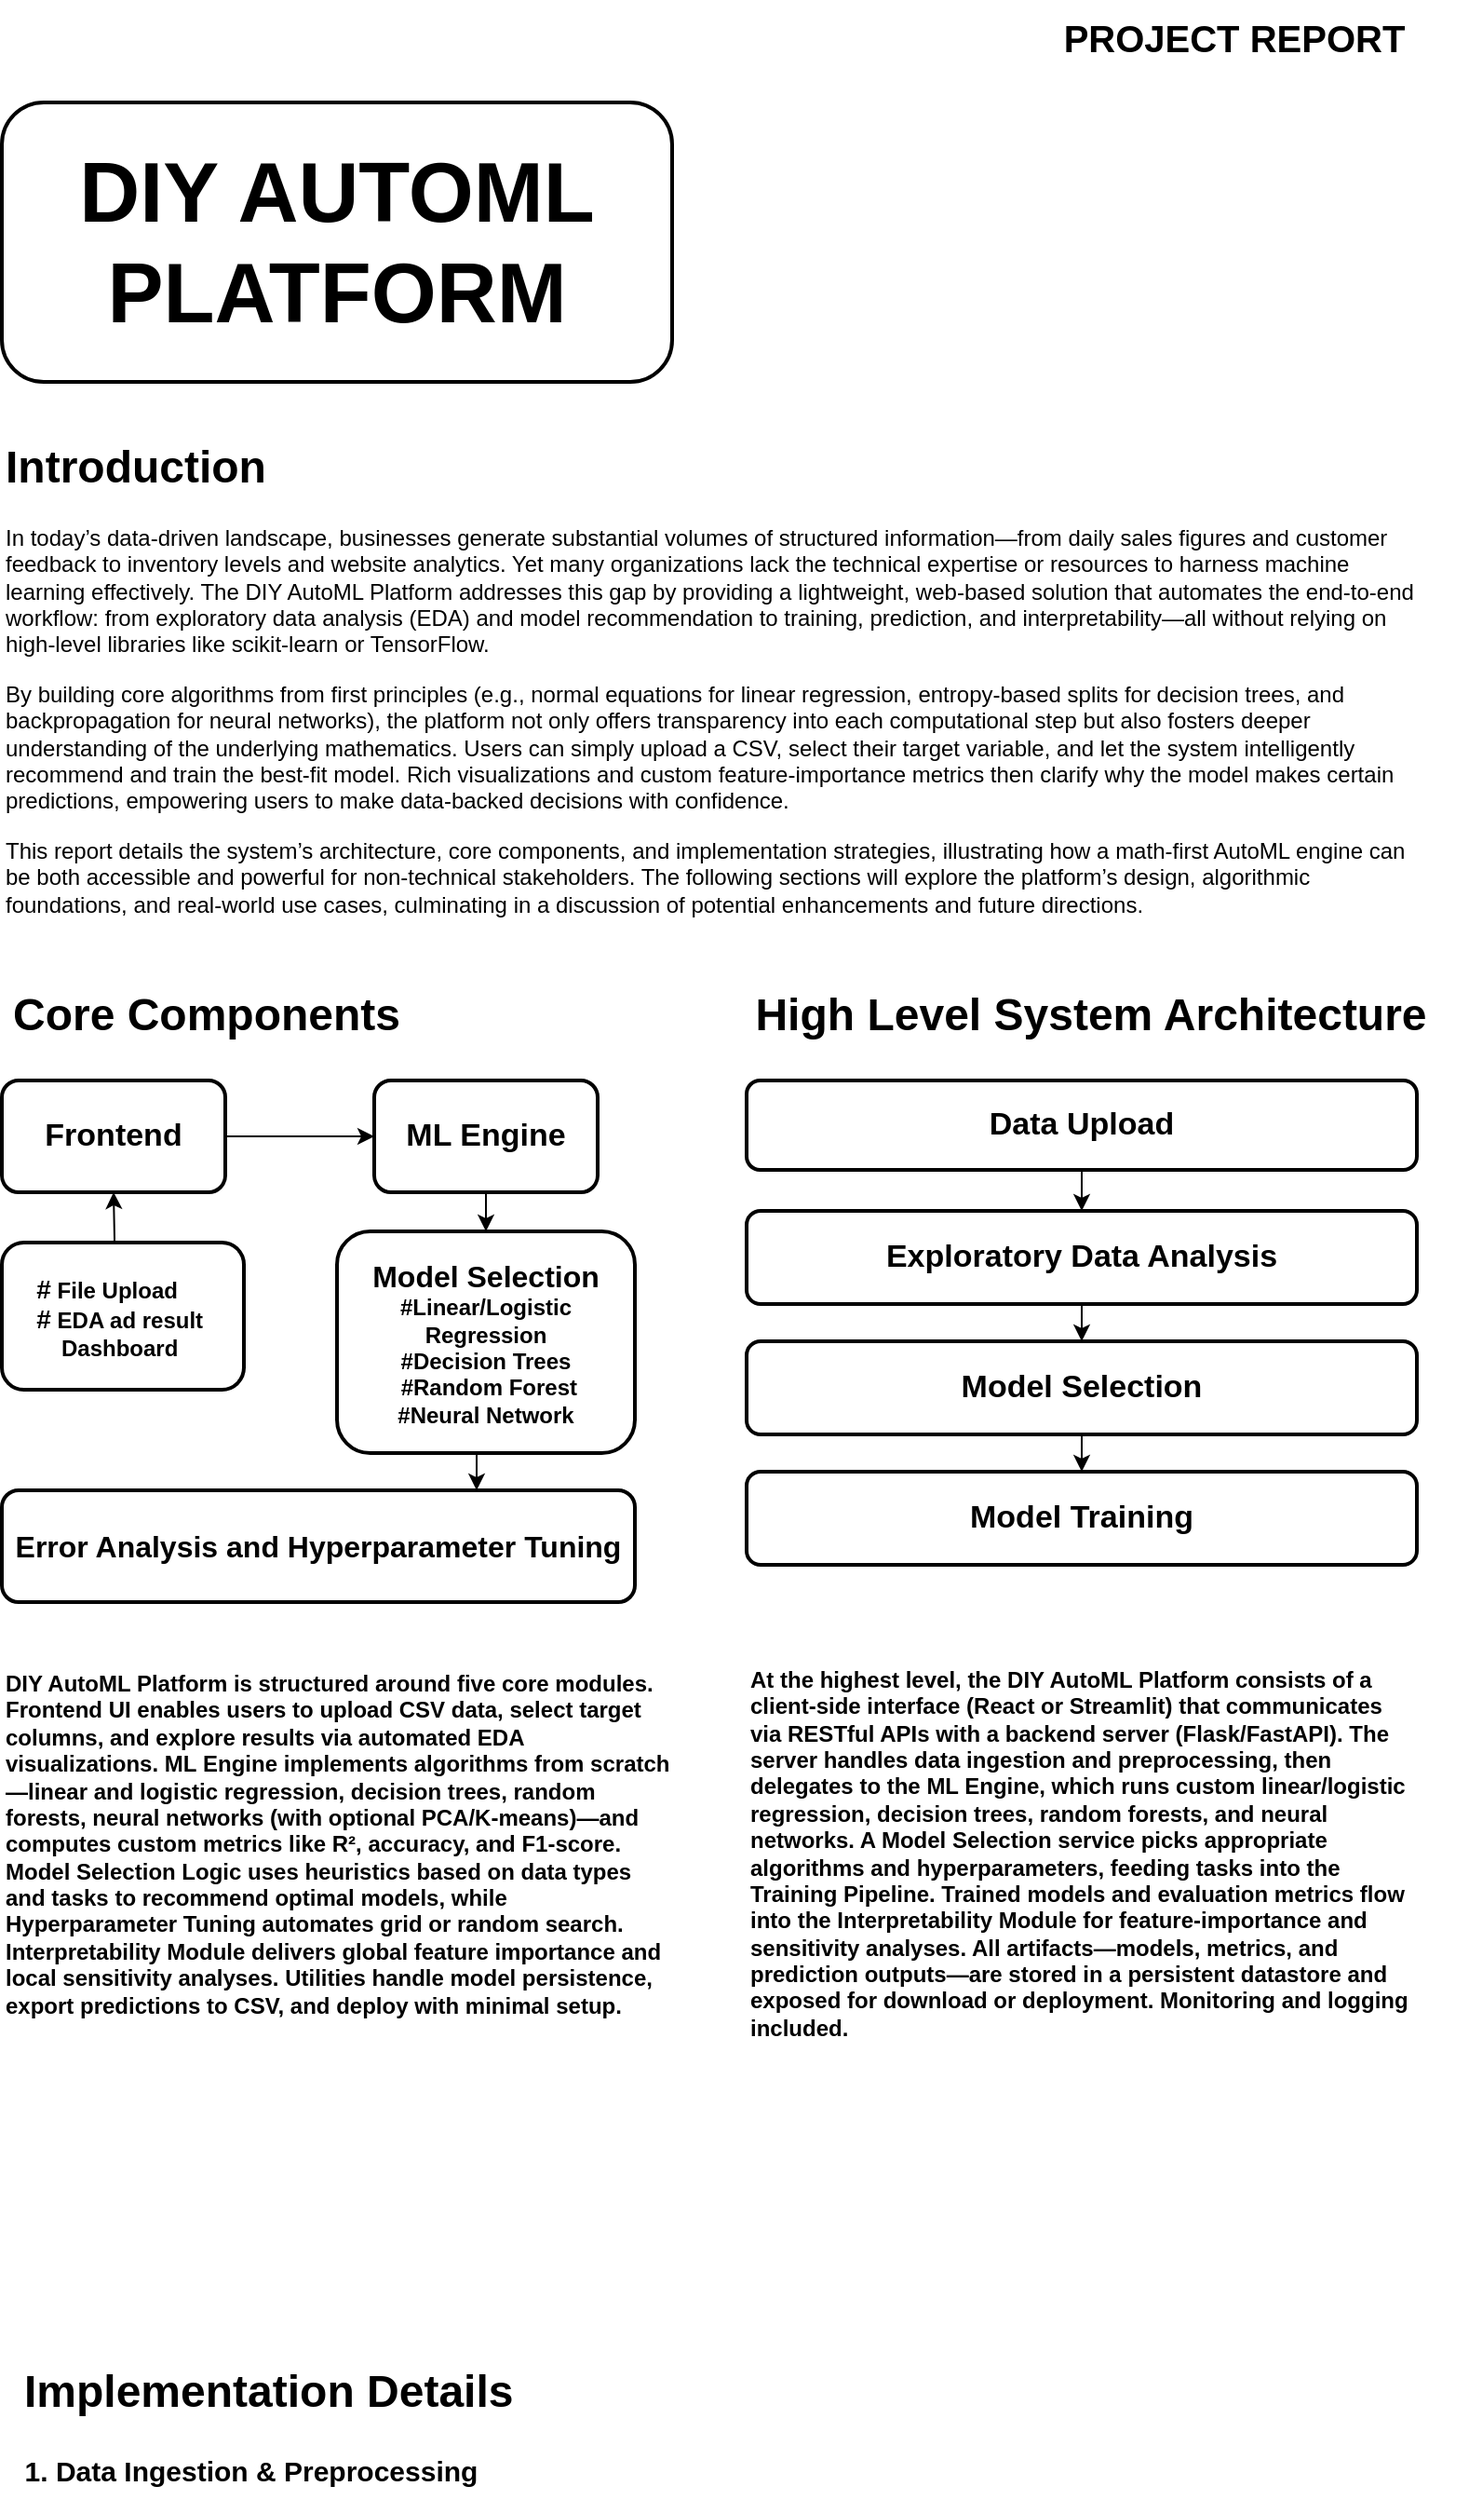 <mxfile version="26.2.13">
  <diagram name="Page-1" id="kHwdLyBV5pop8FvYFpwH">
    <mxGraphModel dx="1428" dy="783" grid="0" gridSize="10" guides="1" tooltips="1" connect="1" arrows="1" fold="1" page="1" pageScale="1" pageWidth="827" pageHeight="1169" background="light-dark(#FFFFFF,#FFFFFF)" math="0" shadow="0">
      <root>
        <mxCell id="0" />
        <mxCell id="1" parent="0" />
        <mxCell id="PVdDav53qMYlW7E-gHQP-3" value="&lt;font style=&quot;font-size: 45px; color: light-dark(rgb(0, 0, 0), rgb(0, 0, 0));&quot;&gt;&lt;b&gt;DIY AUTOML&lt;/b&gt;&lt;/font&gt;&lt;div&gt;&lt;font style=&quot;font-size: 45px; color: light-dark(rgb(0, 0, 0), rgb(0, 0, 0));&quot;&gt;&lt;b&gt;PLATFORM&lt;/b&gt;&lt;/font&gt;&lt;/div&gt;" style="rounded=1;whiteSpace=wrap;html=1;fillColor=light-dark(#FFFFFF,#FFFFFF);strokeWidth=2;strokeColor=light-dark(#000000,#000000);" vertex="1" parent="1">
          <mxGeometry x="40" y="65" width="360" height="150" as="geometry" />
        </mxCell>
        <mxCell id="PVdDav53qMYlW7E-gHQP-6" value="&lt;font style=&quot;font-size: 20px; color: light-dark(rgb(0, 0, 0), rgb(0, 0, 0));&quot;&gt;&lt;b&gt;PROJECT REPORT&lt;/b&gt;&lt;/font&gt;" style="text;html=1;align=center;verticalAlign=middle;whiteSpace=wrap;rounded=0;" vertex="1" parent="1">
          <mxGeometry x="577" y="10" width="250" height="40" as="geometry" />
        </mxCell>
        <mxCell id="PVdDav53qMYlW7E-gHQP-7" value="&lt;h1 style=&quot;margin-top: 0px;&quot;&gt;&lt;font style=&quot;color: light-dark(rgb(0, 0, 0), rgb(0, 0, 0));&quot;&gt;Introduction&lt;/font&gt;&lt;/h1&gt;&lt;div&gt;&lt;p class=&quot;&quot; data-end=&quot;635&quot; data-start=&quot;23&quot;&gt;&lt;font style=&quot;color: light-dark(rgb(0, 0, 0), rgb(0, 0, 0));&quot;&gt;In today’s data-driven landscape, businesses generate substantial volumes of structured information—from daily sales figures and customer feedback to inventory levels and website analytics. Yet many organizations lack the technical expertise or resources to harness machine learning effectively. The DIY AutoML Platform addresses this gap by providing a lightweight, web‑based solution that automates the end‑to‑end workflow: from exploratory data analysis (EDA) and model recommendation to training, prediction, and interpretability—all without relying on high‑level libraries like scikit‑learn or TensorFlow.&lt;/font&gt;&lt;/p&gt;&lt;p class=&quot;&quot; data-end=&quot;1268&quot; data-start=&quot;637&quot;&gt;&lt;font style=&quot;color: light-dark(rgb(0, 0, 0), rgb(0, 0, 0));&quot;&gt;By building core algorithms from first principles (e.g., normal equations for linear regression, entropy‑based splits for decision trees, and backpropagation for neural networks), the platform not only offers transparency into each computational step but also fosters deeper understanding of the underlying mathematics. Users can simply upload a CSV, select their target variable, and let the system intelligently recommend and train the best‑fit model. Rich visualizations and custom feature‑importance metrics then clarify why the model makes certain predictions, empowering users to make data‑backed decisions with confidence.&lt;/font&gt;&lt;/p&gt;&lt;p class=&quot;&quot; data-end=&quot;1663&quot; data-start=&quot;1270&quot;&gt;&lt;font style=&quot;color: light-dark(rgb(0, 0, 0), rgb(0, 0, 0));&quot;&gt;This report details the system’s architecture, core components, and implementation strategies, illustrating how a math‑first AutoML engine can be both accessible and powerful for non‑technical stakeholders. The following sections will explore the platform’s design, algorithmic foundations, and real‑world use cases, culminating in a discussion of potential enhancements and future directions.&lt;/font&gt;&lt;/p&gt;&lt;/div&gt;" style="text;html=1;whiteSpace=wrap;overflow=hidden;rounded=0;" vertex="1" parent="1">
          <mxGeometry x="40" y="240" width="760" height="280" as="geometry" />
        </mxCell>
        <mxCell id="PVdDav53qMYlW7E-gHQP-8" value="&lt;font style=&quot;font-size: 24px; color: light-dark(rgb(0, 0, 0), rgb(0, 0, 0));&quot;&gt;&lt;b&gt;Core Components&lt;/b&gt;&lt;/font&gt;" style="text;html=1;align=center;verticalAlign=middle;whiteSpace=wrap;rounded=0;" vertex="1" parent="1">
          <mxGeometry x="40" y="520" width="220" height="70" as="geometry" />
        </mxCell>
        <mxCell id="PVdDav53qMYlW7E-gHQP-11" style="edgeStyle=orthogonalEdgeStyle;rounded=0;orthogonalLoop=1;jettySize=auto;html=1;entryX=0;entryY=0.5;entryDx=0;entryDy=0;strokeColor=light-dark(#000000,#000000);" edge="1" parent="1" source="PVdDav53qMYlW7E-gHQP-9" target="PVdDav53qMYlW7E-gHQP-10">
          <mxGeometry relative="1" as="geometry">
            <mxPoint x="230" y="620" as="targetPoint" />
          </mxGeometry>
        </mxCell>
        <mxCell id="PVdDav53qMYlW7E-gHQP-9" value="&lt;font style=&quot;font-size: 17px; color: light-dark(rgb(0, 0, 0), rgb(0, 0, 0));&quot;&gt;&lt;b&gt;Frontend&lt;/b&gt;&lt;/font&gt;" style="rounded=1;whiteSpace=wrap;html=1;fillColor=light-dark(#FFFFFF,#FFFFFF);strokeWidth=2;strokeColor=light-dark(#000000,#000000);" vertex="1" parent="1">
          <mxGeometry x="40" y="590" width="120" height="60" as="geometry" />
        </mxCell>
        <mxCell id="PVdDav53qMYlW7E-gHQP-38" style="edgeStyle=orthogonalEdgeStyle;rounded=0;orthogonalLoop=1;jettySize=auto;html=1;entryX=0.5;entryY=0;entryDx=0;entryDy=0;strokeColor=light-dark(#000000,#000000);" edge="1" parent="1" source="PVdDav53qMYlW7E-gHQP-10" target="PVdDav53qMYlW7E-gHQP-37">
          <mxGeometry relative="1" as="geometry" />
        </mxCell>
        <mxCell id="PVdDav53qMYlW7E-gHQP-10" value="&lt;font style=&quot;font-size: 17px; color: light-dark(rgb(0, 0, 0), rgb(0, 0, 0));&quot;&gt;&lt;b&gt;ML Engine&lt;/b&gt;&lt;/font&gt;" style="rounded=1;whiteSpace=wrap;html=1;strokeColor=light-dark(#000000,#000000);strokeWidth=2;fillColor=light-dark(#FFFFFF,#FFFFFF);" vertex="1" parent="1">
          <mxGeometry x="240" y="590" width="120" height="60" as="geometry" />
        </mxCell>
        <mxCell id="PVdDav53qMYlW7E-gHQP-14" style="edgeStyle=orthogonalEdgeStyle;rounded=0;orthogonalLoop=1;jettySize=auto;html=1;entryX=0.5;entryY=1;entryDx=0;entryDy=0;strokeColor=light-dark(#000000,#000000);" edge="1" parent="1" target="PVdDav53qMYlW7E-gHQP-9">
          <mxGeometry relative="1" as="geometry">
            <mxPoint x="100" y="700" as="sourcePoint" />
          </mxGeometry>
        </mxCell>
        <mxCell id="PVdDav53qMYlW7E-gHQP-32" style="edgeStyle=orthogonalEdgeStyle;rounded=0;orthogonalLoop=1;jettySize=auto;html=1;entryX=0.75;entryY=0;entryDx=0;entryDy=0;strokeColor=light-dark(#000000,#000000);" edge="1" parent="1" target="PVdDav53qMYlW7E-gHQP-31">
          <mxGeometry relative="1" as="geometry">
            <mxPoint x="300.0" y="780" as="sourcePoint" />
          </mxGeometry>
        </mxCell>
        <mxCell id="PVdDav53qMYlW7E-gHQP-17" value="&lt;font style=&quot;font-size: 24px; color: light-dark(rgb(0, 0, 0), rgb(0, 0, 0));&quot;&gt;&lt;b&gt;High Level System Architecture&lt;/b&gt;&lt;/font&gt;" style="text;html=1;align=center;verticalAlign=middle;whiteSpace=wrap;rounded=0;" vertex="1" parent="1">
          <mxGeometry x="430" y="525" width="390" height="60" as="geometry" />
        </mxCell>
        <mxCell id="PVdDav53qMYlW7E-gHQP-22" style="edgeStyle=orthogonalEdgeStyle;rounded=0;orthogonalLoop=1;jettySize=auto;html=1;entryX=0.5;entryY=0;entryDx=0;entryDy=0;strokeColor=light-dark(#000000,#000000);" edge="1" parent="1" source="PVdDav53qMYlW7E-gHQP-18" target="PVdDav53qMYlW7E-gHQP-19">
          <mxGeometry relative="1" as="geometry" />
        </mxCell>
        <mxCell id="PVdDav53qMYlW7E-gHQP-18" value="&lt;b&gt;&lt;font style=&quot;font-size: 17px; color: light-dark(rgb(0, 0, 0), rgb(0, 0, 0));&quot;&gt;Data Upload&lt;/font&gt;&lt;/b&gt;" style="rounded=1;whiteSpace=wrap;html=1;strokeWidth=2;strokeColor=light-dark(#000000,#000000);fillColor=light-dark(#FFFFFF,#FFFFFF);" vertex="1" parent="1">
          <mxGeometry x="440" y="590" width="360" height="48" as="geometry" />
        </mxCell>
        <mxCell id="PVdDav53qMYlW7E-gHQP-23" style="edgeStyle=orthogonalEdgeStyle;rounded=0;orthogonalLoop=1;jettySize=auto;html=1;entryX=0.5;entryY=0;entryDx=0;entryDy=0;strokeColor=light-dark(#000000,#000000);" edge="1" parent="1" source="PVdDav53qMYlW7E-gHQP-19" target="PVdDav53qMYlW7E-gHQP-20">
          <mxGeometry relative="1" as="geometry" />
        </mxCell>
        <mxCell id="PVdDav53qMYlW7E-gHQP-19" value="&lt;font style=&quot;font-size: 17px; color: light-dark(rgb(0, 0, 0), rgb(0, 0, 0));&quot;&gt;&lt;b style=&quot;&quot;&gt;Exploratory Data Analysis&lt;/b&gt;&lt;/font&gt;" style="rounded=1;whiteSpace=wrap;html=1;strokeWidth=2;strokeColor=light-dark(#000000,#000000);fillColor=light-dark(#FFFFFF,#FFFFFF);" vertex="1" parent="1">
          <mxGeometry x="440" y="660" width="360" height="50" as="geometry" />
        </mxCell>
        <mxCell id="PVdDav53qMYlW7E-gHQP-24" style="edgeStyle=orthogonalEdgeStyle;rounded=0;orthogonalLoop=1;jettySize=auto;html=1;entryX=0.5;entryY=0;entryDx=0;entryDy=0;strokeColor=light-dark(#000000,#090909);" edge="1" parent="1" source="PVdDav53qMYlW7E-gHQP-20" target="PVdDav53qMYlW7E-gHQP-21">
          <mxGeometry relative="1" as="geometry" />
        </mxCell>
        <mxCell id="PVdDav53qMYlW7E-gHQP-20" value="&lt;b&gt;&lt;font style=&quot;font-size: 17px; color: light-dark(rgb(0, 0, 0), rgb(0, 0, 0));&quot;&gt;Model Selection&lt;/font&gt;&lt;/b&gt;" style="rounded=1;whiteSpace=wrap;html=1;strokeWidth=2;strokeColor=light-dark(#000000,#000000);fillColor=light-dark(#FFFFFF,#FFFFFF);" vertex="1" parent="1">
          <mxGeometry x="440" y="730" width="360" height="50" as="geometry" />
        </mxCell>
        <mxCell id="PVdDav53qMYlW7E-gHQP-21" value="&lt;font style=&quot;font-size: 17px; color: light-dark(rgb(0, 0, 0), rgb(0, 0, 0));&quot;&gt;&lt;b&gt;Model Training&lt;/b&gt;&lt;/font&gt;" style="rounded=1;whiteSpace=wrap;html=1;strokeWidth=2;strokeColor=light-dark(#000000,#000000);fillColor=light-dark(#FFFFFF,#FFFFFF);" vertex="1" parent="1">
          <mxGeometry x="440" y="800" width="360" height="50" as="geometry" />
        </mxCell>
        <mxCell id="PVdDav53qMYlW7E-gHQP-25" value="&lt;font style=&quot;color: light-dark(rgb(0, 0, 0), rgb(0, 0, 0));&quot;&gt;&lt;b style=&quot;&quot;&gt;DIY AutoML Platform is structured around five core modules. Frontend&amp;nbsp;UI enables users to upload CSV data, select target columns, and explore results via automated EDA visualizations. ML&amp;nbsp;Engine implements algorithms from scratch—linear and logistic regression, decision trees, random forests, neural networks (with optional PCA/K‑means)—and computes custom metrics like R², accuracy, and F1‑score. Model Selection Logic uses heuristics based on data types and tasks to recommend optimal models, while Hyperparameter Tuning automates grid or random search. Interpretability Module delivers global feature importance and local sensitivity analyses. Utilities handle model persistence, export predictions to CSV, and deploy with minimal setup.&lt;/b&gt;&lt;/font&gt;" style="text;html=1;align=left;verticalAlign=middle;whiteSpace=wrap;rounded=0;" vertex="1" parent="1">
          <mxGeometry x="40" y="860" width="360" height="280" as="geometry" />
        </mxCell>
        <mxCell id="PVdDav53qMYlW7E-gHQP-31" value="&lt;b&gt;&lt;font style=&quot;font-size: 16px; color: light-dark(rgb(0, 0, 0), rgb(0, 0, 0));&quot;&gt;Error Analysis and Hyperparameter Tuning&lt;/font&gt;&lt;/b&gt;" style="rounded=1;whiteSpace=wrap;html=1;strokeWidth=2;strokeColor=light-dark(#000000,#000000);fillColor=light-dark(#FFFFFF,#FFFFFF);" vertex="1" parent="1">
          <mxGeometry x="40" y="810" width="340" height="60" as="geometry" />
        </mxCell>
        <mxCell id="PVdDav53qMYlW7E-gHQP-33" value="&lt;b&gt;&lt;font style=&quot;color: light-dark(rgb(0, 0, 0), rgb(0, 0, 0));&quot;&gt;At the highest level, the DIY AutoML Platform consists of a client‑side interface (React or Streamlit) that communicates via RESTful APIs with a backend server (Flask/FastAPI). The server handles data ingestion and preprocessing, then delegates to the ML Engine, which runs custom linear/logistic regression, decision trees, random forests, and neural networks. A Model Selection service picks appropriate algorithms and hyperparameters, feeding tasks into the Training Pipeline. Trained models and evaluation metrics flow into the Interpretability Module for feature‑importance and sensitivity analyses. All artifacts—models, metrics, and prediction outputs—are stored in a persistent datastore and exposed for download or deployment. Monitoring and logging included.&lt;/font&gt;&lt;/b&gt;" style="text;html=1;align=left;verticalAlign=middle;whiteSpace=wrap;rounded=0;" vertex="1" parent="1">
          <mxGeometry x="440" y="870" width="360" height="270" as="geometry" />
        </mxCell>
        <mxCell id="PVdDav53qMYlW7E-gHQP-36" value="&lt;font style=&quot;color: light-dark(rgb(0, 0, 0), rgb(0, 0, 0));&quot;&gt;&lt;b&gt;&amp;nbsp; &amp;nbsp; &amp;nbsp;&lt;font style=&quot;font-size: 14px;&quot;&gt;#&lt;/font&gt;&amp;nbsp;File Upload&lt;/b&gt;&lt;/font&gt;&lt;div&gt;&lt;font style=&quot;color: light-dark(rgb(0, 0, 0), rgb(0, 0, 0));&quot;&gt;&lt;b&gt;&amp;nbsp; &amp;nbsp; &amp;nbsp;&lt;font style=&quot;font-size: 14px;&quot;&gt;#&lt;/font&gt;&amp;nbsp;EDA ad result&amp;nbsp; &amp;nbsp; &amp;nbsp; &amp;nbsp; &amp;nbsp; &amp;nbsp; &amp;nbsp; &amp;nbsp;Dashboard&lt;/b&gt;&lt;/font&gt;&lt;/div&gt;" style="rounded=1;whiteSpace=wrap;html=1;strokeWidth=2;strokeColor=light-dark(#000000,#000000);fillColor=light-dark(#FFFFFF,#FFFFFF);align=left;" vertex="1" parent="1">
          <mxGeometry x="40" y="677" width="130" height="79" as="geometry" />
        </mxCell>
        <mxCell id="PVdDav53qMYlW7E-gHQP-37" value="&lt;div&gt;&lt;b&gt;&lt;font style=&quot;font-size: 16px; color: light-dark(rgb(0, 0, 0), rgb(0, 0, 0));&quot;&gt;Model Selection&lt;/font&gt;&lt;/b&gt;&lt;/div&gt;&lt;div&gt;&lt;span style=&quot;color: light-dark(rgb(0, 0, 0), rgb(0, 0, 0)); text-align: left; background-color: transparent;&quot;&gt;&lt;b&gt;#Linear/Logistic Regression&lt;/b&gt;&lt;/span&gt;&lt;b&gt;&lt;br&gt;&lt;span style=&quot;color: light-dark(rgb(0, 0, 0), rgb(0, 0, 0)); text-align: left; background-color: transparent;&quot;&gt;#Decision Trees&lt;/span&gt;&lt;br&gt;&lt;span style=&quot;color: light-dark(rgb(0, 0, 0), rgb(0, 0, 0)); text-align: left; background-color: transparent;&quot;&gt;&amp;nbsp;#Random Forest&lt;/span&gt;&lt;br&gt;&lt;font style=&quot;text-align: left; background-color: transparent; color: light-dark(rgb(0, 0, 0), rgb(0, 0, 0));&quot;&gt;#Neura&lt;/font&gt;&lt;font style=&quot;text-align: left; background-color: transparent; color: light-dark(rgb(0, 0, 0), rgb(0, 0, 0));&quot;&gt;l&lt;/font&gt;&lt;/b&gt;&lt;span style=&quot;text-align: left; background-color: transparent;&quot;&gt;&lt;font style=&quot;color: light-dark(rgb(0, 0, 0), rgb(0, 0, 0));&quot;&gt;&lt;b style=&quot;&quot;&gt; &lt;/b&gt;&lt;b&gt;Network&lt;/b&gt;&lt;/font&gt;&lt;/span&gt;&lt;/div&gt;" style="rounded=1;whiteSpace=wrap;html=1;strokeWidth=2;strokeColor=light-dark(#000000,#000000);fillColor=light-dark(#FFFFFF,#FFFFFF);" vertex="1" parent="1">
          <mxGeometry x="220" y="671" width="160" height="119" as="geometry" />
        </mxCell>
        <mxCell id="PVdDav53qMYlW7E-gHQP-40" value="&lt;font style=&quot;color: light-dark(rgb(0, 0, 0), rgb(0, 0, 0)); font-size: 24px;&quot;&gt;&lt;b style=&quot;&quot;&gt;Implementation Details&lt;/b&gt;&lt;/font&gt;" style="text;html=1;align=left;verticalAlign=middle;whiteSpace=wrap;rounded=0;" vertex="1" parent="1">
          <mxGeometry x="49.5" y="1279" width="341" height="30" as="geometry" />
        </mxCell>
        <mxCell id="PVdDav53qMYlW7E-gHQP-41" value="&lt;font style=&quot;color: light-dark(rgb(0, 0, 0), rgb(0, 0, 0)); font-size: 15px;&quot;&gt;&lt;b style=&quot;&quot;&gt;1. Data Ingestion &amp;amp; Preprocessing&lt;/b&gt;&lt;/font&gt;" style="text;html=1;align=center;verticalAlign=middle;whiteSpace=wrap;rounded=0;" vertex="1" parent="1">
          <mxGeometry x="49.5" y="1321" width="247.5" height="30" as="geometry" />
        </mxCell>
      </root>
    </mxGraphModel>
  </diagram>
</mxfile>
